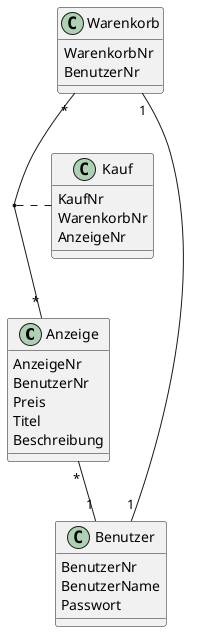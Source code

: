 @startuml
'https://plantuml.com/class-diagram
class Anzeige{
    AnzeigeNr
    BenutzerNr
    Preis
    Titel
    Beschreibung
}

class Benutzer{
    BenutzerNr
    BenutzerName
    Passwort
}

class Warenkorb{
    WarenkorbNr
    BenutzerNr
}
Anzeige "*" -- "1" Benutzer

Warenkorb "1" -- "1"Benutzer

Warenkorb"*" -- "*"Anzeige


(Warenkorb, Anzeige) ... Kauf

class Kauf{
    KaufNr
    WarenkorbNr
    AnzeigeNr
}

@enduml